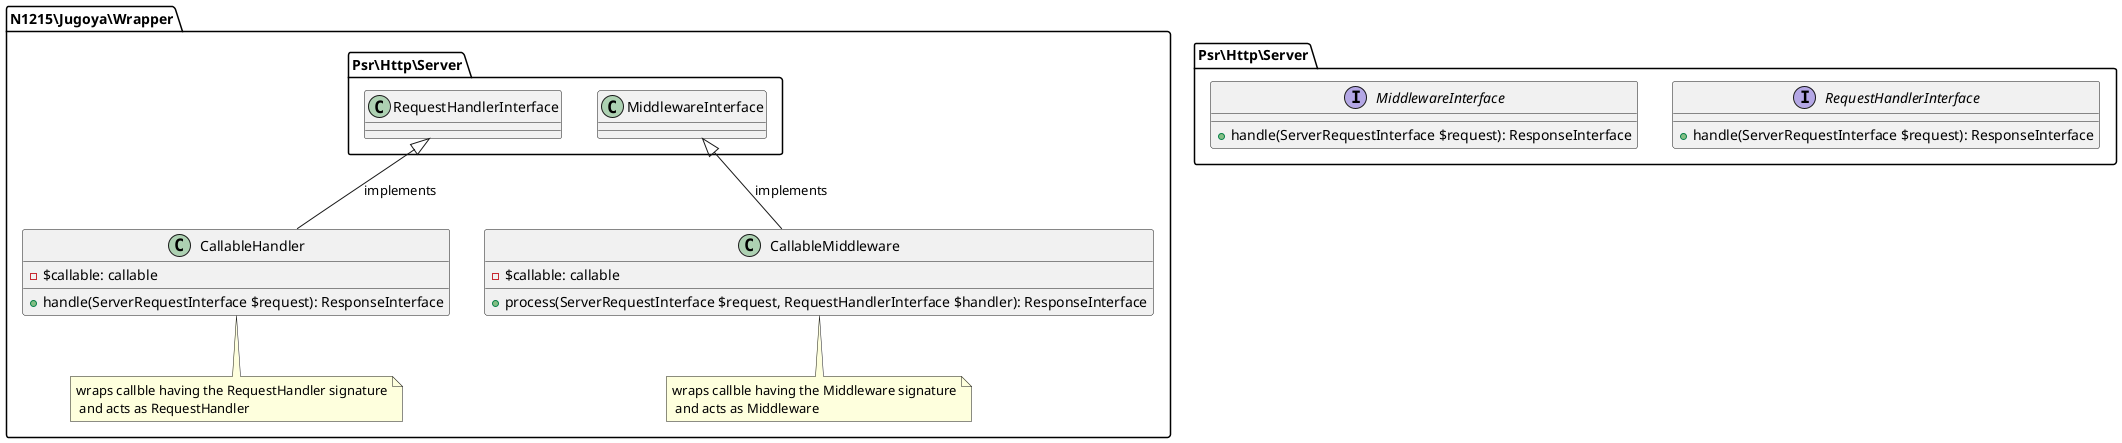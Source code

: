 @startuml

package N1215\Jugoya\Wrapper {
    class CallableHandler {
        - $callable: callable
        + handle(ServerRequestInterface $request): ResponseInterface
    }
    note bottom of CallableHandler: wraps callble having the RequestHandler signature\n and acts as RequestHandler

    class CallableMiddleware {
        - $callable: callable
        + process(ServerRequestInterface $request, RequestHandlerInterface $handler): ResponseInterface
    }
    note bottom of CallableMiddleware: wraps callble having the Middleware signature\n and acts as Middleware

    Psr\Http\Server.RequestHandlerInterface <|-- CallableHandler: implements
    Psr\Http\Server.MiddlewareInterface <|-- CallableMiddleware: implements
}


package Psr\Http\Server {
    interface RequestHandlerInterface {
        + handle(ServerRequestInterface $request): ResponseInterface
    }

    interface MiddlewareInterface {
        + handle(ServerRequestInterface $request): ResponseInterface
    }
}

@enduml